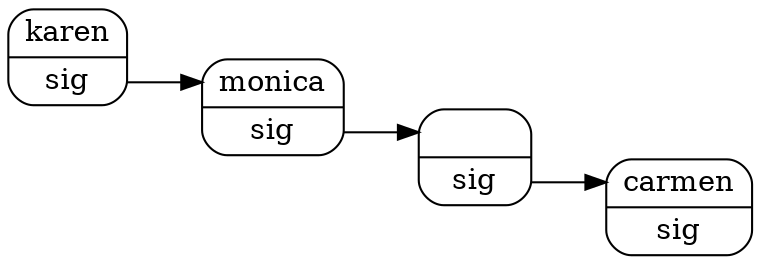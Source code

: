 digraph lista{
 rankdir=LR;node [shape = record, style=rounded];
struct0 [label="<f0>karen|<f1>sig"];
struct1 [label="<f0>monica|<f1>sig"];
struct2 [label="<f0>|<f1>sig"];
struct3 [label="<f0>carmen|<f1>sig"];
struct0:f1->struct1:f0;
struct1:f1->struct2:f0;
struct2:f1->struct3:f0;
}
